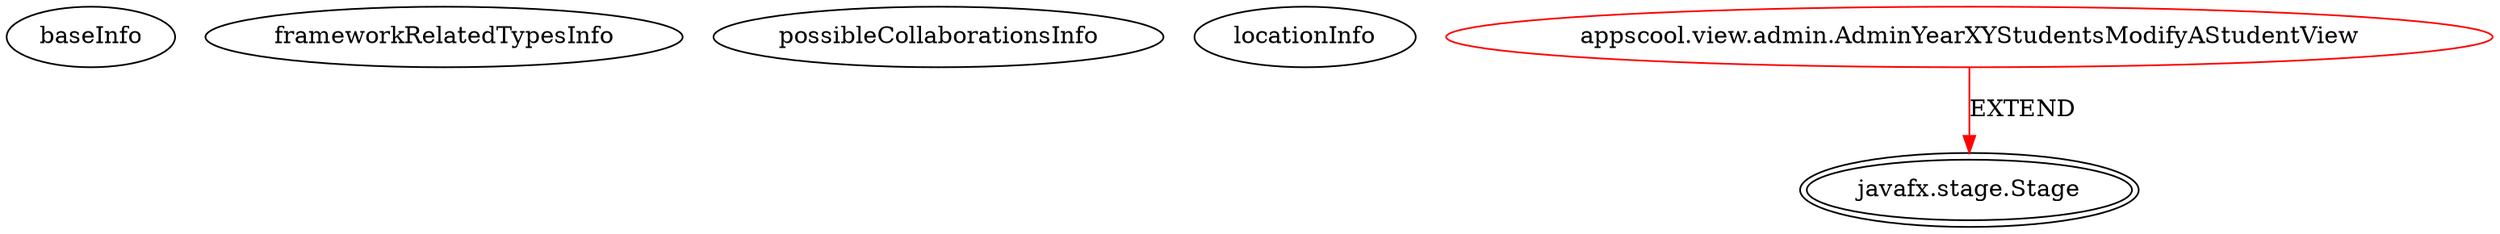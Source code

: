 digraph {
baseInfo[graphId=1769,category="extension_graph",isAnonymous=false,possibleRelation=false]
frameworkRelatedTypesInfo[0="javafx.stage.Stage"]
possibleCollaborationsInfo[]
locationInfo[projectName="akdiallo-AppScool",filePath="/akdiallo-AppScool/AppScool-master/src/appscool/view/admin/AdminYearXYStudentsModifyAStudentView.java",contextSignature="AdminYearXYStudentsModifyAStudentView",graphId="1769"]
0[label="appscool.view.admin.AdminYearXYStudentsModifyAStudentView",vertexType="ROOT_CLIENT_CLASS_DECLARATION",isFrameworkType=false,color=red]
1[label="javafx.stage.Stage",vertexType="FRAMEWORK_CLASS_TYPE",isFrameworkType=true,peripheries=2]
0->1[label="EXTEND",color=red]
}
